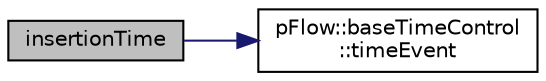 digraph "insertionTime"
{
 // LATEX_PDF_SIZE
  edge [fontname="Helvetica",fontsize="10",labelfontname="Helvetica",labelfontsize="10"];
  node [fontname="Helvetica",fontsize="10",shape=record];
  rankdir="LR";
  Node1 [label="insertionTime",height=0.2,width=0.4,color="black", fillcolor="grey75", style="filled", fontcolor="black",tooltip=" "];
  Node1 -> Node2 [color="midnightblue",fontsize="10",style="solid",fontname="Helvetica"];
  Node2 [label="pFlow::baseTimeControl\l::timeEvent",height=0.2,width=0.4,color="black", fillcolor="white", style="filled",URL="$classpFlow_1_1baseTimeControl.html#ab9f4b4bc506595a36f3994a0ebc6ad5b",tooltip=" "];
}
